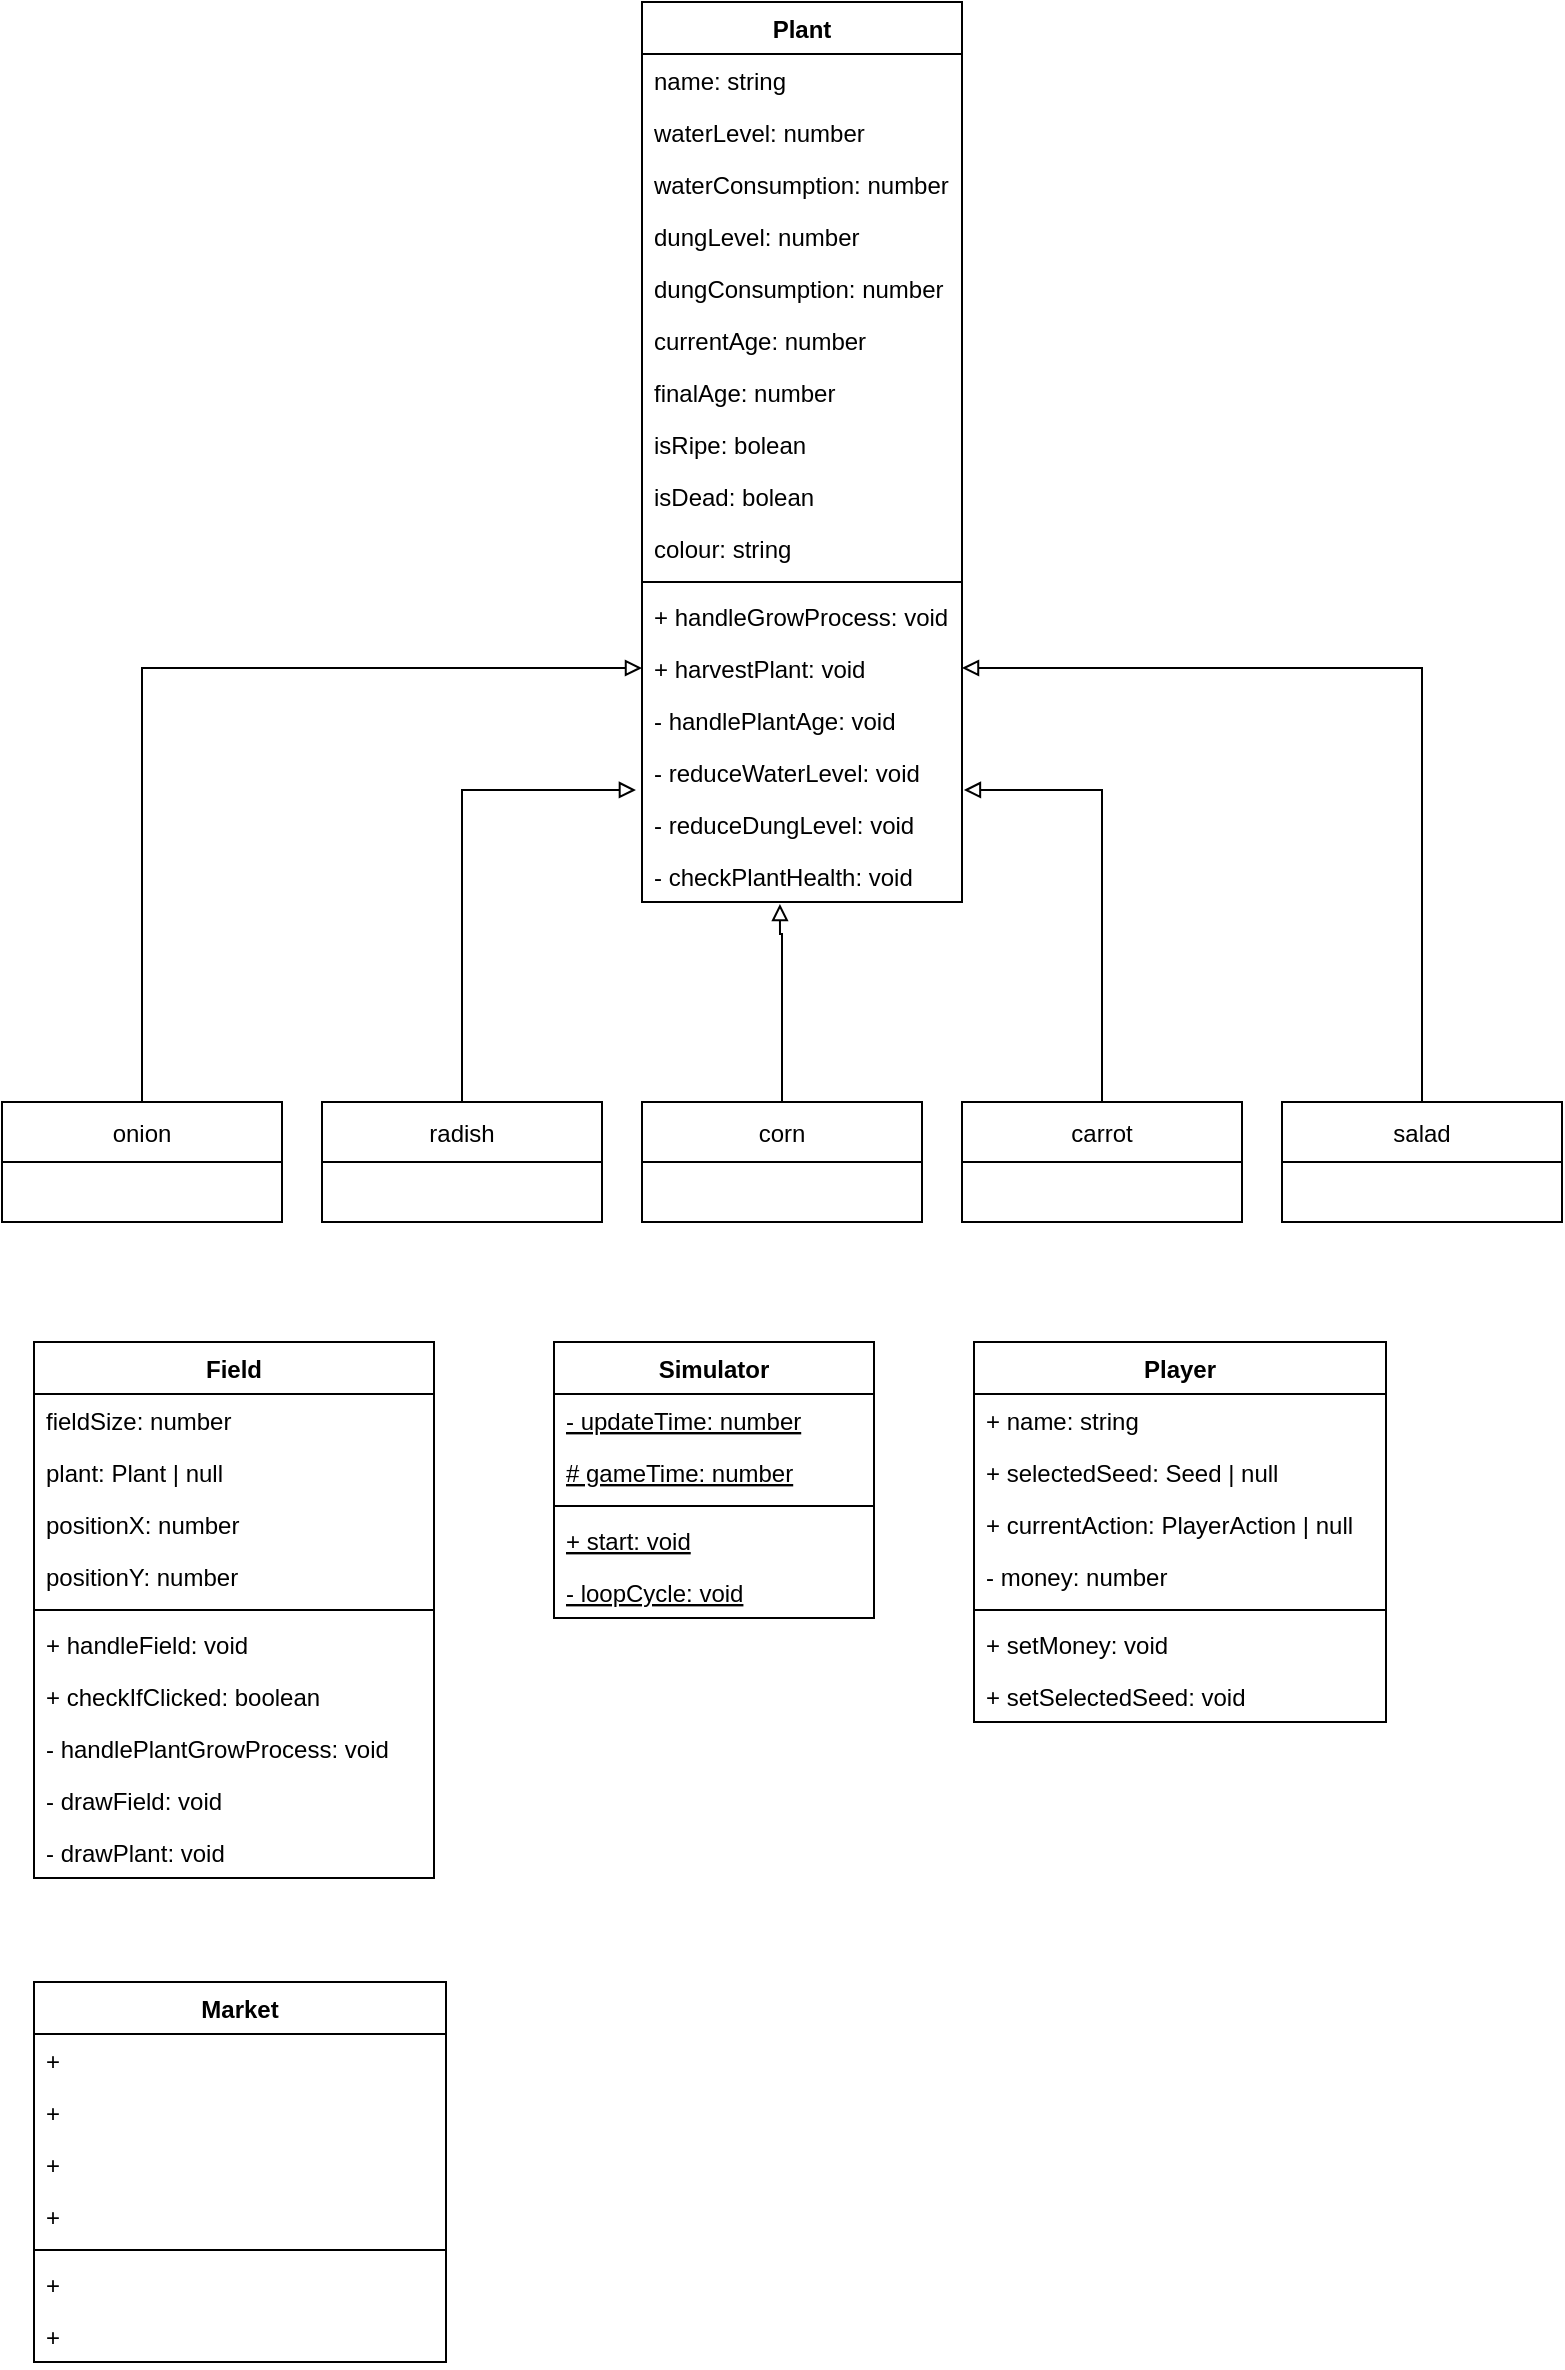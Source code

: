 <mxfile version="19.0.3" type="device"><diagram id="p-ZreHtYc32wKrS9TmHk" name="Seite-1"><mxGraphModel dx="1422" dy="865" grid="1" gridSize="10" guides="1" tooltips="1" connect="1" arrows="1" fold="1" page="1" pageScale="1" pageWidth="827" pageHeight="1169" math="0" shadow="0"><root><mxCell id="0"/><mxCell id="1" parent="0"/><mxCell id="Lg5QM420Xt8uNNfuG02q-47" style="edgeStyle=orthogonalEdgeStyle;rounded=0;orthogonalLoop=1;jettySize=auto;html=1;entryX=0;entryY=0.5;entryDx=0;entryDy=0;endArrow=block;endFill=0;" edge="1" parent="1" source="Lg5QM420Xt8uNNfuG02q-1" target="Lg5QM420Xt8uNNfuG02q-41"><mxGeometry relative="1" as="geometry"/></mxCell><mxCell id="Lg5QM420Xt8uNNfuG02q-1" value="onion" style="swimlane;fontStyle=0;childLayout=stackLayout;horizontal=1;startSize=30;horizontalStack=0;resizeParent=1;resizeParentMax=0;resizeLast=0;collapsible=1;marginBottom=0;" vertex="1" parent="1"><mxGeometry x="24" y="640" width="140" height="60" as="geometry"/></mxCell><mxCell id="Lg5QM420Xt8uNNfuG02q-46" style="edgeStyle=orthogonalEdgeStyle;rounded=0;orthogonalLoop=1;jettySize=auto;html=1;entryX=-0.019;entryY=0.846;entryDx=0;entryDy=0;entryPerimeter=0;endArrow=block;endFill=0;" edge="1" parent="1" source="Lg5QM420Xt8uNNfuG02q-5" target="Lg5QM420Xt8uNNfuG02q-38"><mxGeometry relative="1" as="geometry"/></mxCell><mxCell id="Lg5QM420Xt8uNNfuG02q-5" value="radish" style="swimlane;fontStyle=0;childLayout=stackLayout;horizontal=1;startSize=30;horizontalStack=0;resizeParent=1;resizeParentMax=0;resizeLast=0;collapsible=1;marginBottom=0;" vertex="1" parent="1"><mxGeometry x="184" y="640" width="140" height="60" as="geometry"/></mxCell><mxCell id="Lg5QM420Xt8uNNfuG02q-45" style="edgeStyle=orthogonalEdgeStyle;rounded=0;orthogonalLoop=1;jettySize=auto;html=1;entryX=0.431;entryY=1.038;entryDx=0;entryDy=0;entryPerimeter=0;endArrow=block;endFill=0;" edge="1" parent="1" source="Lg5QM420Xt8uNNfuG02q-9" target="Lg5QM420Xt8uNNfuG02q-40"><mxGeometry relative="1" as="geometry"><Array as="points"><mxPoint x="414" y="556"/><mxPoint x="413" y="556"/></Array></mxGeometry></mxCell><mxCell id="Lg5QM420Xt8uNNfuG02q-9" value="corn" style="swimlane;fontStyle=0;childLayout=stackLayout;horizontal=1;startSize=30;horizontalStack=0;resizeParent=1;resizeParentMax=0;resizeLast=0;collapsible=1;marginBottom=0;" vertex="1" parent="1"><mxGeometry x="344" y="640" width="140" height="60" as="geometry"/></mxCell><mxCell id="Lg5QM420Xt8uNNfuG02q-42" style="edgeStyle=orthogonalEdgeStyle;rounded=0;orthogonalLoop=1;jettySize=auto;html=1;entryX=1;entryY=0.5;entryDx=0;entryDy=0;endArrow=block;endFill=0;" edge="1" parent="1" source="Lg5QM420Xt8uNNfuG02q-13" target="Lg5QM420Xt8uNNfuG02q-41"><mxGeometry relative="1" as="geometry"/></mxCell><mxCell id="Lg5QM420Xt8uNNfuG02q-13" value="salad" style="swimlane;fontStyle=0;childLayout=stackLayout;horizontal=1;startSize=30;horizontalStack=0;resizeParent=1;resizeParentMax=0;resizeLast=0;collapsible=1;marginBottom=0;" vertex="1" parent="1"><mxGeometry x="664" y="640" width="140" height="60" as="geometry"/></mxCell><mxCell id="Lg5QM420Xt8uNNfuG02q-43" style="edgeStyle=orthogonalEdgeStyle;rounded=0;orthogonalLoop=1;jettySize=auto;html=1;entryX=1.006;entryY=-0.154;entryDx=0;entryDy=0;entryPerimeter=0;endArrow=block;endFill=0;" edge="1" parent="1" source="Lg5QM420Xt8uNNfuG02q-17" target="Lg5QM420Xt8uNNfuG02q-27"><mxGeometry relative="1" as="geometry"/></mxCell><mxCell id="Lg5QM420Xt8uNNfuG02q-17" value="carrot" style="swimlane;fontStyle=0;childLayout=stackLayout;horizontal=1;startSize=30;horizontalStack=0;resizeParent=1;resizeParentMax=0;resizeLast=0;collapsible=1;marginBottom=0;" vertex="1" parent="1"><mxGeometry x="504" y="640" width="140" height="60" as="geometry"/></mxCell><mxCell id="Lg5QM420Xt8uNNfuG02q-24" value="Plant" style="swimlane;fontStyle=1;align=center;verticalAlign=top;childLayout=stackLayout;horizontal=1;startSize=26;horizontalStack=0;resizeParent=1;resizeParentMax=0;resizeLast=0;collapsible=1;marginBottom=0;" vertex="1" parent="1"><mxGeometry x="344" y="90" width="160" height="450" as="geometry"/></mxCell><mxCell id="Lg5QM420Xt8uNNfuG02q-25" value="name: string" style="text;strokeColor=none;fillColor=none;align=left;verticalAlign=top;spacingLeft=4;spacingRight=4;overflow=hidden;rotatable=0;points=[[0,0.5],[1,0.5]];portConstraint=eastwest;" vertex="1" parent="Lg5QM420Xt8uNNfuG02q-24"><mxGeometry y="26" width="160" height="26" as="geometry"/></mxCell><mxCell id="Lg5QM420Xt8uNNfuG02q-28" value="waterLevel: number" style="text;strokeColor=none;fillColor=none;align=left;verticalAlign=top;spacingLeft=4;spacingRight=4;overflow=hidden;rotatable=0;points=[[0,0.5],[1,0.5]];portConstraint=eastwest;" vertex="1" parent="Lg5QM420Xt8uNNfuG02q-24"><mxGeometry y="52" width="160" height="26" as="geometry"/></mxCell><mxCell id="Lg5QM420Xt8uNNfuG02q-30" value="waterConsumption: number" style="text;strokeColor=none;fillColor=none;align=left;verticalAlign=top;spacingLeft=4;spacingRight=4;overflow=hidden;rotatable=0;points=[[0,0.5],[1,0.5]];portConstraint=eastwest;" vertex="1" parent="Lg5QM420Xt8uNNfuG02q-24"><mxGeometry y="78" width="160" height="26" as="geometry"/></mxCell><mxCell id="Lg5QM420Xt8uNNfuG02q-31" value="dungLevel: number" style="text;strokeColor=none;fillColor=none;align=left;verticalAlign=top;spacingLeft=4;spacingRight=4;overflow=hidden;rotatable=0;points=[[0,0.5],[1,0.5]];portConstraint=eastwest;" vertex="1" parent="Lg5QM420Xt8uNNfuG02q-24"><mxGeometry y="104" width="160" height="26" as="geometry"/></mxCell><mxCell id="Lg5QM420Xt8uNNfuG02q-33" value="dungConsumption: number" style="text;strokeColor=none;fillColor=none;align=left;verticalAlign=top;spacingLeft=4;spacingRight=4;overflow=hidden;rotatable=0;points=[[0,0.5],[1,0.5]];portConstraint=eastwest;" vertex="1" parent="Lg5QM420Xt8uNNfuG02q-24"><mxGeometry y="130" width="160" height="26" as="geometry"/></mxCell><mxCell id="Lg5QM420Xt8uNNfuG02q-36" value="currentAge: number" style="text;strokeColor=none;fillColor=none;align=left;verticalAlign=top;spacingLeft=4;spacingRight=4;overflow=hidden;rotatable=0;points=[[0,0.5],[1,0.5]];portConstraint=eastwest;" vertex="1" parent="Lg5QM420Xt8uNNfuG02q-24"><mxGeometry y="156" width="160" height="26" as="geometry"/></mxCell><mxCell id="Lg5QM420Xt8uNNfuG02q-35" value="finalAge: number" style="text;strokeColor=none;fillColor=none;align=left;verticalAlign=top;spacingLeft=4;spacingRight=4;overflow=hidden;rotatable=0;points=[[0,0.5],[1,0.5]];portConstraint=eastwest;" vertex="1" parent="Lg5QM420Xt8uNNfuG02q-24"><mxGeometry y="182" width="160" height="26" as="geometry"/></mxCell><mxCell id="Lg5QM420Xt8uNNfuG02q-34" value="isRipe: bolean" style="text;strokeColor=none;fillColor=none;align=left;verticalAlign=top;spacingLeft=4;spacingRight=4;overflow=hidden;rotatable=0;points=[[0,0.5],[1,0.5]];portConstraint=eastwest;" vertex="1" parent="Lg5QM420Xt8uNNfuG02q-24"><mxGeometry y="208" width="160" height="26" as="geometry"/></mxCell><mxCell id="Lg5QM420Xt8uNNfuG02q-32" value="isDead: bolean" style="text;strokeColor=none;fillColor=none;align=left;verticalAlign=top;spacingLeft=4;spacingRight=4;overflow=hidden;rotatable=0;points=[[0,0.5],[1,0.5]];portConstraint=eastwest;" vertex="1" parent="Lg5QM420Xt8uNNfuG02q-24"><mxGeometry y="234" width="160" height="26" as="geometry"/></mxCell><mxCell id="Lg5QM420Xt8uNNfuG02q-29" value="colour: string" style="text;strokeColor=none;fillColor=none;align=left;verticalAlign=top;spacingLeft=4;spacingRight=4;overflow=hidden;rotatable=0;points=[[0,0.5],[1,0.5]];portConstraint=eastwest;" vertex="1" parent="Lg5QM420Xt8uNNfuG02q-24"><mxGeometry y="260" width="160" height="26" as="geometry"/></mxCell><mxCell id="Lg5QM420Xt8uNNfuG02q-26" value="" style="line;strokeWidth=1;fillColor=none;align=left;verticalAlign=middle;spacingTop=-1;spacingLeft=3;spacingRight=3;rotatable=0;labelPosition=right;points=[];portConstraint=eastwest;" vertex="1" parent="Lg5QM420Xt8uNNfuG02q-24"><mxGeometry y="286" width="160" height="8" as="geometry"/></mxCell><mxCell id="Lg5QM420Xt8uNNfuG02q-37" value="+ handleGrowProcess: void" style="text;strokeColor=none;fillColor=none;align=left;verticalAlign=top;spacingLeft=4;spacingRight=4;overflow=hidden;rotatable=0;points=[[0,0.5],[1,0.5]];portConstraint=eastwest;" vertex="1" parent="Lg5QM420Xt8uNNfuG02q-24"><mxGeometry y="294" width="160" height="26" as="geometry"/></mxCell><mxCell id="Lg5QM420Xt8uNNfuG02q-41" value="+ harvestPlant: void" style="text;strokeColor=none;fillColor=none;align=left;verticalAlign=top;spacingLeft=4;spacingRight=4;overflow=hidden;rotatable=0;points=[[0,0.5],[1,0.5]];portConstraint=eastwest;" vertex="1" parent="Lg5QM420Xt8uNNfuG02q-24"><mxGeometry y="320" width="160" height="26" as="geometry"/></mxCell><mxCell id="Lg5QM420Xt8uNNfuG02q-39" value="- handlePlantAge: void" style="text;strokeColor=none;fillColor=none;align=left;verticalAlign=top;spacingLeft=4;spacingRight=4;overflow=hidden;rotatable=0;points=[[0,0.5],[1,0.5]];portConstraint=eastwest;" vertex="1" parent="Lg5QM420Xt8uNNfuG02q-24"><mxGeometry y="346" width="160" height="26" as="geometry"/></mxCell><mxCell id="Lg5QM420Xt8uNNfuG02q-38" value="- reduceWaterLevel: void" style="text;strokeColor=none;fillColor=none;align=left;verticalAlign=top;spacingLeft=4;spacingRight=4;overflow=hidden;rotatable=0;points=[[0,0.5],[1,0.5]];portConstraint=eastwest;" vertex="1" parent="Lg5QM420Xt8uNNfuG02q-24"><mxGeometry y="372" width="160" height="26" as="geometry"/></mxCell><mxCell id="Lg5QM420Xt8uNNfuG02q-27" value="- reduceDungLevel: void" style="text;strokeColor=none;fillColor=none;align=left;verticalAlign=top;spacingLeft=4;spacingRight=4;overflow=hidden;rotatable=0;points=[[0,0.5],[1,0.5]];portConstraint=eastwest;" vertex="1" parent="Lg5QM420Xt8uNNfuG02q-24"><mxGeometry y="398" width="160" height="26" as="geometry"/></mxCell><mxCell id="Lg5QM420Xt8uNNfuG02q-40" value="- checkPlantHealth: void" style="text;strokeColor=none;fillColor=none;align=left;verticalAlign=top;spacingLeft=4;spacingRight=4;overflow=hidden;rotatable=0;points=[[0,0.5],[1,0.5]];portConstraint=eastwest;" vertex="1" parent="Lg5QM420Xt8uNNfuG02q-24"><mxGeometry y="424" width="160" height="26" as="geometry"/></mxCell><mxCell id="Lg5QM420Xt8uNNfuG02q-48" value="Field" style="swimlane;fontStyle=1;align=center;verticalAlign=top;childLayout=stackLayout;horizontal=1;startSize=26;horizontalStack=0;resizeParent=1;resizeParentMax=0;resizeLast=0;collapsible=1;marginBottom=0;" vertex="1" parent="1"><mxGeometry x="40" y="760" width="200" height="268" as="geometry"/></mxCell><mxCell id="Lg5QM420Xt8uNNfuG02q-49" value="fieldSize: number" style="text;strokeColor=none;fillColor=none;align=left;verticalAlign=top;spacingLeft=4;spacingRight=4;overflow=hidden;rotatable=0;points=[[0,0.5],[1,0.5]];portConstraint=eastwest;" vertex="1" parent="Lg5QM420Xt8uNNfuG02q-48"><mxGeometry y="26" width="200" height="26" as="geometry"/></mxCell><mxCell id="Lg5QM420Xt8uNNfuG02q-52" value="plant: Plant | null" style="text;strokeColor=none;fillColor=none;align=left;verticalAlign=top;spacingLeft=4;spacingRight=4;overflow=hidden;rotatable=0;points=[[0,0.5],[1,0.5]];portConstraint=eastwest;" vertex="1" parent="Lg5QM420Xt8uNNfuG02q-48"><mxGeometry y="52" width="200" height="26" as="geometry"/></mxCell><mxCell id="Lg5QM420Xt8uNNfuG02q-54" value="positionX: number" style="text;strokeColor=none;fillColor=none;align=left;verticalAlign=top;spacingLeft=4;spacingRight=4;overflow=hidden;rotatable=0;points=[[0,0.5],[1,0.5]];portConstraint=eastwest;" vertex="1" parent="Lg5QM420Xt8uNNfuG02q-48"><mxGeometry y="78" width="200" height="26" as="geometry"/></mxCell><mxCell id="Lg5QM420Xt8uNNfuG02q-53" value="positionY: number" style="text;strokeColor=none;fillColor=none;align=left;verticalAlign=top;spacingLeft=4;spacingRight=4;overflow=hidden;rotatable=0;points=[[0,0.5],[1,0.5]];portConstraint=eastwest;" vertex="1" parent="Lg5QM420Xt8uNNfuG02q-48"><mxGeometry y="104" width="200" height="26" as="geometry"/></mxCell><mxCell id="Lg5QM420Xt8uNNfuG02q-50" value="" style="line;strokeWidth=1;fillColor=none;align=left;verticalAlign=middle;spacingTop=-1;spacingLeft=3;spacingRight=3;rotatable=0;labelPosition=right;points=[];portConstraint=eastwest;" vertex="1" parent="Lg5QM420Xt8uNNfuG02q-48"><mxGeometry y="130" width="200" height="8" as="geometry"/></mxCell><mxCell id="Lg5QM420Xt8uNNfuG02q-51" value="+ handleField: void" style="text;strokeColor=none;fillColor=none;align=left;verticalAlign=top;spacingLeft=4;spacingRight=4;overflow=hidden;rotatable=0;points=[[0,0.5],[1,0.5]];portConstraint=eastwest;" vertex="1" parent="Lg5QM420Xt8uNNfuG02q-48"><mxGeometry y="138" width="200" height="26" as="geometry"/></mxCell><mxCell id="Lg5QM420Xt8uNNfuG02q-56" value="+ checkIfClicked: boolean" style="text;strokeColor=none;fillColor=none;align=left;verticalAlign=top;spacingLeft=4;spacingRight=4;overflow=hidden;rotatable=0;points=[[0,0.5],[1,0.5]];portConstraint=eastwest;" vertex="1" parent="Lg5QM420Xt8uNNfuG02q-48"><mxGeometry y="164" width="200" height="26" as="geometry"/></mxCell><mxCell id="Lg5QM420Xt8uNNfuG02q-57" value="- handlePlantGrowProcess: void" style="text;strokeColor=none;fillColor=none;align=left;verticalAlign=top;spacingLeft=4;spacingRight=4;overflow=hidden;rotatable=0;points=[[0,0.5],[1,0.5]];portConstraint=eastwest;" vertex="1" parent="Lg5QM420Xt8uNNfuG02q-48"><mxGeometry y="190" width="200" height="26" as="geometry"/></mxCell><mxCell id="Lg5QM420Xt8uNNfuG02q-58" value="- drawField: void" style="text;strokeColor=none;fillColor=none;align=left;verticalAlign=top;spacingLeft=4;spacingRight=4;overflow=hidden;rotatable=0;points=[[0,0.5],[1,0.5]];portConstraint=eastwest;" vertex="1" parent="Lg5QM420Xt8uNNfuG02q-48"><mxGeometry y="216" width="200" height="26" as="geometry"/></mxCell><mxCell id="Lg5QM420Xt8uNNfuG02q-55" value="- drawPlant: void" style="text;strokeColor=none;fillColor=none;align=left;verticalAlign=top;spacingLeft=4;spacingRight=4;overflow=hidden;rotatable=0;points=[[0,0.5],[1,0.5]];portConstraint=eastwest;" vertex="1" parent="Lg5QM420Xt8uNNfuG02q-48"><mxGeometry y="242" width="200" height="26" as="geometry"/></mxCell><mxCell id="Lg5QM420Xt8uNNfuG02q-60" value="Simulator" style="swimlane;fontStyle=1;align=center;verticalAlign=top;childLayout=stackLayout;horizontal=1;startSize=26;horizontalStack=0;resizeParent=1;resizeParentMax=0;resizeLast=0;collapsible=1;marginBottom=0;" vertex="1" parent="1"><mxGeometry x="300" y="760" width="160" height="138" as="geometry"/></mxCell><mxCell id="Lg5QM420Xt8uNNfuG02q-61" value="- updateTime: number" style="text;strokeColor=none;fillColor=none;align=left;verticalAlign=top;spacingLeft=4;spacingRight=4;overflow=hidden;rotatable=0;points=[[0,0.5],[1,0.5]];portConstraint=eastwest;fontStyle=4" vertex="1" parent="Lg5QM420Xt8uNNfuG02q-60"><mxGeometry y="26" width="160" height="26" as="geometry"/></mxCell><mxCell id="Lg5QM420Xt8uNNfuG02q-64" value="# gameTime: number" style="text;strokeColor=none;fillColor=none;align=left;verticalAlign=top;spacingLeft=4;spacingRight=4;overflow=hidden;rotatable=0;points=[[0,0.5],[1,0.5]];portConstraint=eastwest;fontStyle=4" vertex="1" parent="Lg5QM420Xt8uNNfuG02q-60"><mxGeometry y="52" width="160" height="26" as="geometry"/></mxCell><mxCell id="Lg5QM420Xt8uNNfuG02q-62" value="" style="line;strokeWidth=1;fillColor=none;align=left;verticalAlign=middle;spacingTop=-1;spacingLeft=3;spacingRight=3;rotatable=0;labelPosition=right;points=[];portConstraint=eastwest;" vertex="1" parent="Lg5QM420Xt8uNNfuG02q-60"><mxGeometry y="78" width="160" height="8" as="geometry"/></mxCell><mxCell id="Lg5QM420Xt8uNNfuG02q-63" value="+ start: void" style="text;strokeColor=none;fillColor=none;align=left;verticalAlign=top;spacingLeft=4;spacingRight=4;overflow=hidden;rotatable=0;points=[[0,0.5],[1,0.5]];portConstraint=eastwest;fontStyle=4" vertex="1" parent="Lg5QM420Xt8uNNfuG02q-60"><mxGeometry y="86" width="160" height="26" as="geometry"/></mxCell><mxCell id="Lg5QM420Xt8uNNfuG02q-65" value="- loopCycle: void" style="text;strokeColor=none;fillColor=none;align=left;verticalAlign=top;spacingLeft=4;spacingRight=4;overflow=hidden;rotatable=0;points=[[0,0.5],[1,0.5]];portConstraint=eastwest;fontStyle=4" vertex="1" parent="Lg5QM420Xt8uNNfuG02q-60"><mxGeometry y="112" width="160" height="26" as="geometry"/></mxCell><mxCell id="Lg5QM420Xt8uNNfuG02q-66" value="Player" style="swimlane;fontStyle=1;align=center;verticalAlign=top;childLayout=stackLayout;horizontal=1;startSize=26;horizontalStack=0;resizeParent=1;resizeParentMax=0;resizeLast=0;collapsible=1;marginBottom=0;" vertex="1" parent="1"><mxGeometry x="510" y="760" width="206" height="190" as="geometry"/></mxCell><mxCell id="Lg5QM420Xt8uNNfuG02q-67" value="+ name: string" style="text;strokeColor=none;fillColor=none;align=left;verticalAlign=top;spacingLeft=4;spacingRight=4;overflow=hidden;rotatable=0;points=[[0,0.5],[1,0.5]];portConstraint=eastwest;" vertex="1" parent="Lg5QM420Xt8uNNfuG02q-66"><mxGeometry y="26" width="206" height="26" as="geometry"/></mxCell><mxCell id="Lg5QM420Xt8uNNfuG02q-68" value="+ selectedSeed: Seed | null" style="text;strokeColor=none;fillColor=none;align=left;verticalAlign=top;spacingLeft=4;spacingRight=4;overflow=hidden;rotatable=0;points=[[0,0.5],[1,0.5]];portConstraint=eastwest;" vertex="1" parent="Lg5QM420Xt8uNNfuG02q-66"><mxGeometry y="52" width="206" height="26" as="geometry"/></mxCell><mxCell id="Lg5QM420Xt8uNNfuG02q-73" value="+ currentAction: PlayerAction | null" style="text;strokeColor=none;fillColor=none;align=left;verticalAlign=top;spacingLeft=4;spacingRight=4;overflow=hidden;rotatable=0;points=[[0,0.5],[1,0.5]];portConstraint=eastwest;" vertex="1" parent="Lg5QM420Xt8uNNfuG02q-66"><mxGeometry y="78" width="206" height="26" as="geometry"/></mxCell><mxCell id="Lg5QM420Xt8uNNfuG02q-72" value="- money: number" style="text;strokeColor=none;fillColor=none;align=left;verticalAlign=top;spacingLeft=4;spacingRight=4;overflow=hidden;rotatable=0;points=[[0,0.5],[1,0.5]];portConstraint=eastwest;" vertex="1" parent="Lg5QM420Xt8uNNfuG02q-66"><mxGeometry y="104" width="206" height="26" as="geometry"/></mxCell><mxCell id="Lg5QM420Xt8uNNfuG02q-69" value="" style="line;strokeWidth=1;fillColor=none;align=left;verticalAlign=middle;spacingTop=-1;spacingLeft=3;spacingRight=3;rotatable=0;labelPosition=right;points=[];portConstraint=eastwest;" vertex="1" parent="Lg5QM420Xt8uNNfuG02q-66"><mxGeometry y="130" width="206" height="8" as="geometry"/></mxCell><mxCell id="Lg5QM420Xt8uNNfuG02q-70" value="+ setMoney: void" style="text;strokeColor=none;fillColor=none;align=left;verticalAlign=top;spacingLeft=4;spacingRight=4;overflow=hidden;rotatable=0;points=[[0,0.5],[1,0.5]];portConstraint=eastwest;" vertex="1" parent="Lg5QM420Xt8uNNfuG02q-66"><mxGeometry y="138" width="206" height="26" as="geometry"/></mxCell><mxCell id="Lg5QM420Xt8uNNfuG02q-71" value="+ setSelectedSeed: void" style="text;strokeColor=none;fillColor=none;align=left;verticalAlign=top;spacingLeft=4;spacingRight=4;overflow=hidden;rotatable=0;points=[[0,0.5],[1,0.5]];portConstraint=eastwest;" vertex="1" parent="Lg5QM420Xt8uNNfuG02q-66"><mxGeometry y="164" width="206" height="26" as="geometry"/></mxCell><mxCell id="Lg5QM420Xt8uNNfuG02q-74" value="Market" style="swimlane;fontStyle=1;align=center;verticalAlign=top;childLayout=stackLayout;horizontal=1;startSize=26;horizontalStack=0;resizeParent=1;resizeParentMax=0;resizeLast=0;collapsible=1;marginBottom=0;" vertex="1" parent="1"><mxGeometry x="40" y="1080" width="206" height="190" as="geometry"/></mxCell><mxCell id="Lg5QM420Xt8uNNfuG02q-75" value="+" style="text;strokeColor=none;fillColor=none;align=left;verticalAlign=top;spacingLeft=4;spacingRight=4;overflow=hidden;rotatable=0;points=[[0,0.5],[1,0.5]];portConstraint=eastwest;" vertex="1" parent="Lg5QM420Xt8uNNfuG02q-74"><mxGeometry y="26" width="206" height="26" as="geometry"/></mxCell><mxCell id="Lg5QM420Xt8uNNfuG02q-76" value="+" style="text;strokeColor=none;fillColor=none;align=left;verticalAlign=top;spacingLeft=4;spacingRight=4;overflow=hidden;rotatable=0;points=[[0,0.5],[1,0.5]];portConstraint=eastwest;" vertex="1" parent="Lg5QM420Xt8uNNfuG02q-74"><mxGeometry y="52" width="206" height="26" as="geometry"/></mxCell><mxCell id="Lg5QM420Xt8uNNfuG02q-77" value="+" style="text;strokeColor=none;fillColor=none;align=left;verticalAlign=top;spacingLeft=4;spacingRight=4;overflow=hidden;rotatable=0;points=[[0,0.5],[1,0.5]];portConstraint=eastwest;" vertex="1" parent="Lg5QM420Xt8uNNfuG02q-74"><mxGeometry y="78" width="206" height="26" as="geometry"/></mxCell><mxCell id="Lg5QM420Xt8uNNfuG02q-78" value="+" style="text;strokeColor=none;fillColor=none;align=left;verticalAlign=top;spacingLeft=4;spacingRight=4;overflow=hidden;rotatable=0;points=[[0,0.5],[1,0.5]];portConstraint=eastwest;" vertex="1" parent="Lg5QM420Xt8uNNfuG02q-74"><mxGeometry y="104" width="206" height="26" as="geometry"/></mxCell><mxCell id="Lg5QM420Xt8uNNfuG02q-79" value="" style="line;strokeWidth=1;fillColor=none;align=left;verticalAlign=middle;spacingTop=-1;spacingLeft=3;spacingRight=3;rotatable=0;labelPosition=right;points=[];portConstraint=eastwest;" vertex="1" parent="Lg5QM420Xt8uNNfuG02q-74"><mxGeometry y="130" width="206" height="8" as="geometry"/></mxCell><mxCell id="Lg5QM420Xt8uNNfuG02q-80" value="+" style="text;strokeColor=none;fillColor=none;align=left;verticalAlign=top;spacingLeft=4;spacingRight=4;overflow=hidden;rotatable=0;points=[[0,0.5],[1,0.5]];portConstraint=eastwest;" vertex="1" parent="Lg5QM420Xt8uNNfuG02q-74"><mxGeometry y="138" width="206" height="26" as="geometry"/></mxCell><mxCell id="Lg5QM420Xt8uNNfuG02q-81" value="+" style="text;strokeColor=none;fillColor=none;align=left;verticalAlign=top;spacingLeft=4;spacingRight=4;overflow=hidden;rotatable=0;points=[[0,0.5],[1,0.5]];portConstraint=eastwest;" vertex="1" parent="Lg5QM420Xt8uNNfuG02q-74"><mxGeometry y="164" width="206" height="26" as="geometry"/></mxCell></root></mxGraphModel></diagram></mxfile>